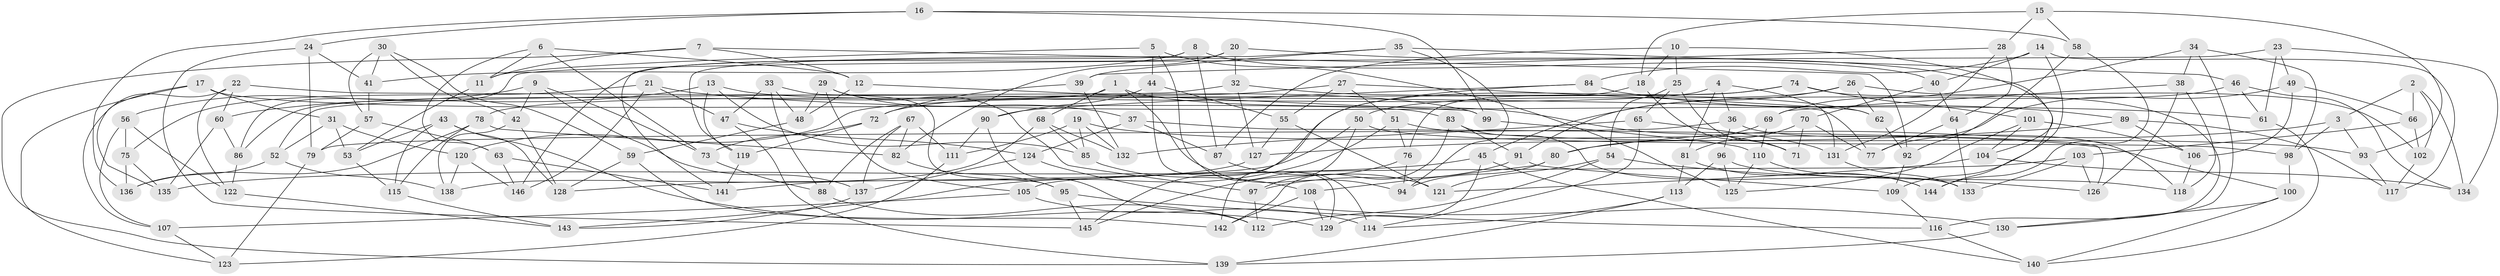 // coarse degree distribution, {6: 0.5714285714285714, 5: 0.03296703296703297, 4: 0.38461538461538464, 3: 0.01098901098901099}
// Generated by graph-tools (version 1.1) at 2025/42/03/06/25 10:42:24]
// undirected, 146 vertices, 292 edges
graph export_dot {
graph [start="1"]
  node [color=gray90,style=filled];
  1;
  2;
  3;
  4;
  5;
  6;
  7;
  8;
  9;
  10;
  11;
  12;
  13;
  14;
  15;
  16;
  17;
  18;
  19;
  20;
  21;
  22;
  23;
  24;
  25;
  26;
  27;
  28;
  29;
  30;
  31;
  32;
  33;
  34;
  35;
  36;
  37;
  38;
  39;
  40;
  41;
  42;
  43;
  44;
  45;
  46;
  47;
  48;
  49;
  50;
  51;
  52;
  53;
  54;
  55;
  56;
  57;
  58;
  59;
  60;
  61;
  62;
  63;
  64;
  65;
  66;
  67;
  68;
  69;
  70;
  71;
  72;
  73;
  74;
  75;
  76;
  77;
  78;
  79;
  80;
  81;
  82;
  83;
  84;
  85;
  86;
  87;
  88;
  89;
  90;
  91;
  92;
  93;
  94;
  95;
  96;
  97;
  98;
  99;
  100;
  101;
  102;
  103;
  104;
  105;
  106;
  107;
  108;
  109;
  110;
  111;
  112;
  113;
  114;
  115;
  116;
  117;
  118;
  119;
  120;
  121;
  122;
  123;
  124;
  125;
  126;
  127;
  128;
  129;
  130;
  131;
  132;
  133;
  134;
  135;
  136;
  137;
  138;
  139;
  140;
  141;
  142;
  143;
  144;
  145;
  146;
  1 -- 94;
  1 -- 86;
  1 -- 71;
  1 -- 68;
  2 -- 66;
  2 -- 134;
  2 -- 102;
  2 -- 3;
  3 -- 93;
  3 -- 98;
  3 -- 80;
  4 -- 131;
  4 -- 78;
  4 -- 81;
  4 -- 36;
  5 -- 11;
  5 -- 125;
  5 -- 114;
  5 -- 44;
  6 -- 11;
  6 -- 73;
  6 -- 12;
  6 -- 63;
  7 -- 12;
  7 -- 92;
  7 -- 11;
  7 -- 139;
  8 -- 141;
  8 -- 40;
  8 -- 87;
  8 -- 41;
  9 -- 137;
  9 -- 56;
  9 -- 42;
  9 -- 73;
  10 -- 18;
  10 -- 25;
  10 -- 87;
  10 -- 104;
  11 -- 53;
  12 -- 48;
  12 -- 99;
  13 -- 119;
  13 -- 60;
  13 -- 85;
  13 -- 99;
  14 -- 40;
  14 -- 84;
  14 -- 117;
  14 -- 109;
  15 -- 18;
  15 -- 58;
  15 -- 28;
  15 -- 93;
  16 -- 24;
  16 -- 99;
  16 -- 58;
  16 -- 136;
  17 -- 135;
  17 -- 31;
  17 -- 83;
  17 -- 123;
  18 -- 71;
  18 -- 76;
  19 -- 85;
  19 -- 111;
  19 -- 132;
  19 -- 100;
  20 -- 144;
  20 -- 32;
  20 -- 146;
  20 -- 82;
  21 -- 75;
  21 -- 47;
  21 -- 146;
  21 -- 61;
  22 -- 60;
  22 -- 77;
  22 -- 122;
  22 -- 107;
  23 -- 61;
  23 -- 86;
  23 -- 49;
  23 -- 134;
  24 -- 145;
  24 -- 41;
  24 -- 79;
  25 -- 54;
  25 -- 71;
  25 -- 65;
  26 -- 62;
  26 -- 102;
  26 -- 50;
  26 -- 45;
  27 -- 55;
  27 -- 51;
  27 -- 72;
  27 -- 62;
  28 -- 131;
  28 -- 64;
  28 -- 39;
  29 -- 97;
  29 -- 48;
  29 -- 37;
  29 -- 105;
  30 -- 59;
  30 -- 57;
  30 -- 42;
  30 -- 41;
  31 -- 120;
  31 -- 53;
  31 -- 52;
  32 -- 52;
  32 -- 62;
  32 -- 127;
  33 -- 48;
  33 -- 88;
  33 -- 47;
  33 -- 95;
  34 -- 38;
  34 -- 69;
  34 -- 130;
  34 -- 98;
  35 -- 119;
  35 -- 46;
  35 -- 94;
  35 -- 39;
  36 -- 118;
  36 -- 79;
  36 -- 96;
  37 -- 124;
  37 -- 126;
  37 -- 87;
  38 -- 118;
  38 -- 69;
  38 -- 126;
  39 -- 72;
  39 -- 132;
  40 -- 64;
  40 -- 70;
  41 -- 57;
  42 -- 128;
  42 -- 138;
  43 -- 53;
  43 -- 129;
  43 -- 128;
  43 -- 115;
  44 -- 90;
  44 -- 55;
  44 -- 129;
  45 -- 135;
  45 -- 129;
  45 -- 140;
  46 -- 61;
  46 -- 134;
  46 -- 91;
  47 -- 124;
  47 -- 139;
  48 -- 59;
  49 -- 66;
  49 -- 77;
  49 -- 106;
  50 -- 98;
  50 -- 128;
  50 -- 97;
  51 -- 76;
  51 -- 143;
  51 -- 93;
  52 -- 136;
  52 -- 138;
  53 -- 115;
  54 -- 126;
  54 -- 121;
  54 -- 112;
  55 -- 121;
  55 -- 127;
  56 -- 75;
  56 -- 122;
  56 -- 107;
  57 -- 63;
  57 -- 79;
  58 -- 92;
  58 -- 144;
  59 -- 128;
  59 -- 142;
  60 -- 86;
  60 -- 135;
  61 -- 140;
  62 -- 92;
  63 -- 141;
  63 -- 146;
  64 -- 133;
  64 -- 77;
  65 -- 114;
  65 -- 131;
  65 -- 132;
  66 -- 102;
  66 -- 103;
  67 -- 82;
  67 -- 111;
  67 -- 88;
  67 -- 137;
  68 -- 85;
  68 -- 132;
  68 -- 138;
  69 -- 110;
  69 -- 80;
  70 -- 81;
  70 -- 71;
  70 -- 77;
  72 -- 73;
  72 -- 119;
  73 -- 88;
  74 -- 145;
  74 -- 101;
  74 -- 116;
  74 -- 120;
  75 -- 136;
  75 -- 135;
  76 -- 94;
  76 -- 145;
  78 -- 136;
  78 -- 82;
  78 -- 115;
  79 -- 123;
  80 -- 108;
  80 -- 94;
  81 -- 144;
  81 -- 113;
  82 -- 95;
  83 -- 142;
  83 -- 91;
  83 -- 133;
  84 -- 89;
  84 -- 90;
  84 -- 142;
  85 -- 108;
  86 -- 122;
  87 -- 121;
  88 -- 112;
  89 -- 117;
  89 -- 127;
  89 -- 106;
  90 -- 112;
  90 -- 111;
  91 -- 109;
  91 -- 97;
  92 -- 109;
  93 -- 117;
  95 -- 145;
  95 -- 116;
  96 -- 113;
  96 -- 125;
  96 -- 118;
  97 -- 112;
  98 -- 100;
  99 -- 110;
  100 -- 140;
  100 -- 130;
  101 -- 125;
  101 -- 106;
  101 -- 104;
  102 -- 117;
  103 -- 126;
  103 -- 105;
  103 -- 133;
  104 -- 134;
  104 -- 121;
  105 -- 114;
  105 -- 107;
  106 -- 118;
  107 -- 123;
  108 -- 142;
  108 -- 129;
  109 -- 116;
  110 -- 125;
  110 -- 144;
  111 -- 123;
  113 -- 139;
  113 -- 114;
  115 -- 143;
  116 -- 140;
  119 -- 141;
  120 -- 146;
  120 -- 138;
  122 -- 143;
  124 -- 130;
  124 -- 137;
  127 -- 141;
  130 -- 139;
  131 -- 133;
  137 -- 143;
}
